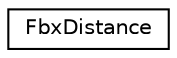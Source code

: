 digraph "クラス階層図"
{
  edge [fontname="Helvetica",fontsize="10",labelfontname="Helvetica",labelfontsize="10"];
  node [fontname="Helvetica",fontsize="10",shape=record];
  rankdir="LR";
  Node0 [label="FbxDistance",height=0.2,width=0.4,color="black", fillcolor="white", style="filled",URL="$class_fbx_distance.html"];
}
